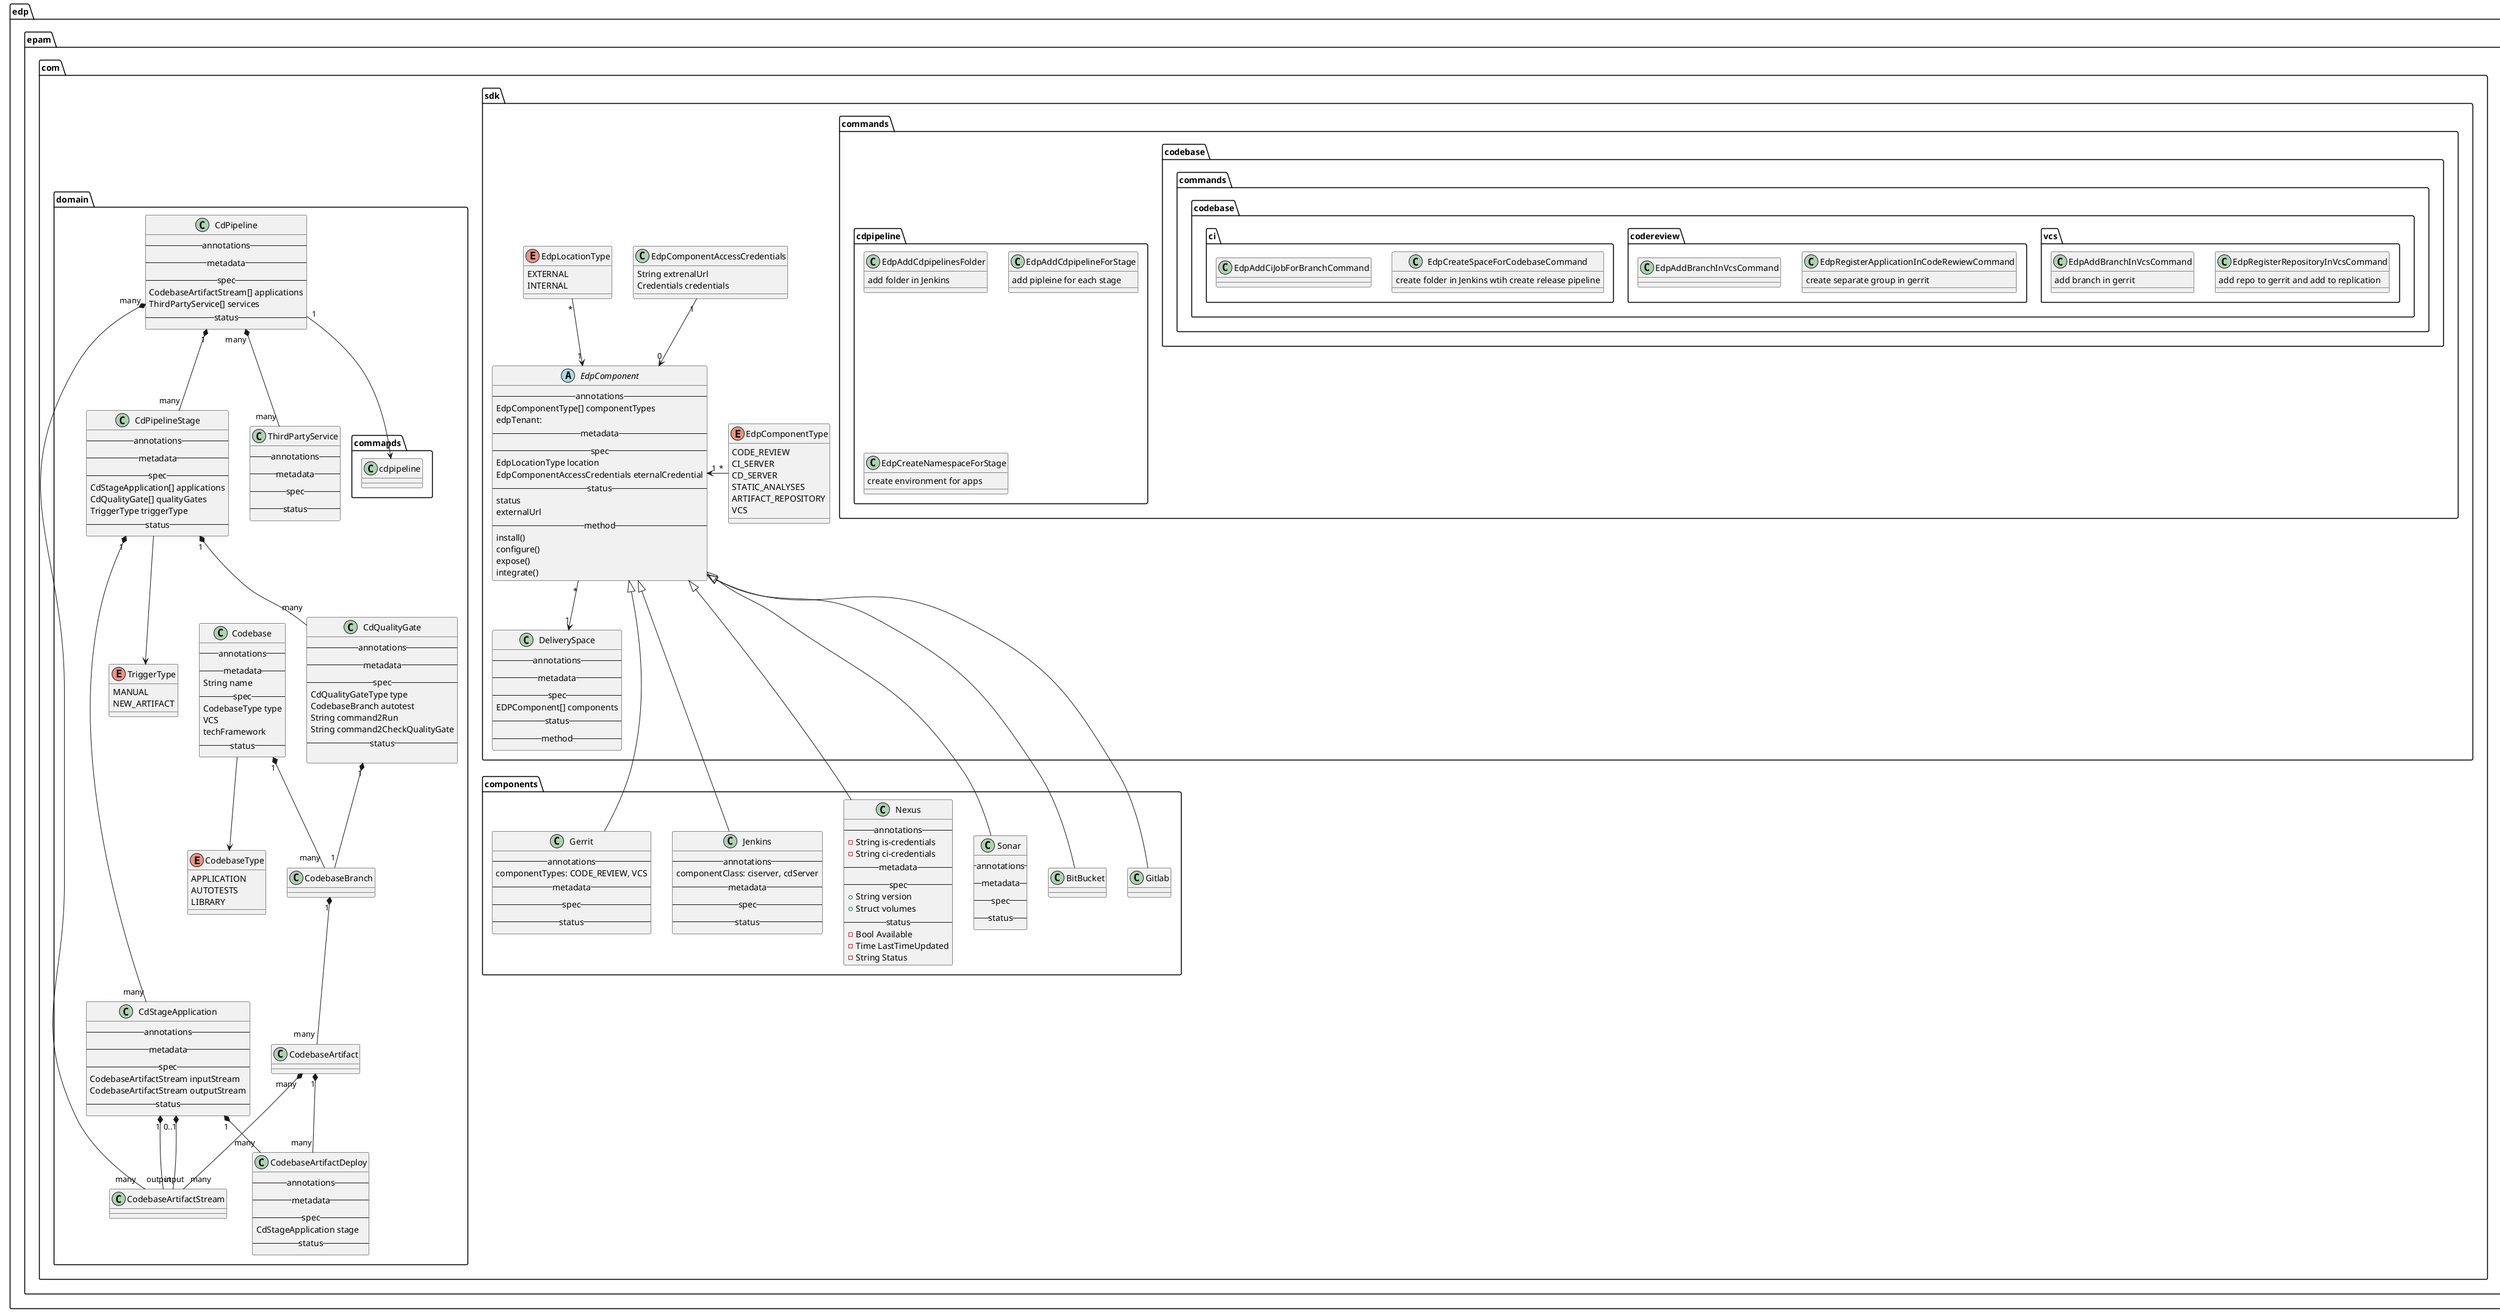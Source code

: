 @startuml

package edp.epam.com {

  package sdk {
    class DeliverySpace {
      -- annotations --
      -- metadata --
      -- spec --
      EDPComponent[] components
      -- status --
      -- method --
    }


    enum EdpComponentType {
      CODE_REVIEW
      CI_SERVER
      CD_SERVER
      STATIC_ANALYSES
      ARTIFACT_REPOSITORY
      VCS
    }

    EdpComponentType "*" -left-> "1" EdpComponent

    enum EdpLocationType {
      EXTERNAL
      INTERNAL
    }
    EdpLocationType "*" --> "1" EdpComponent

    class EdpComponentAccessCredentials {
      String extrenalUrl
      Credentials credentials
    }
    EdpComponentAccessCredentials "1" --> "0" EdpComponent


    abstract class EdpComponent {
      -- annotations --
      EdpComponentType[] componentTypes
      edpTenant:
      -- metadata --
      -- spec --
      EdpLocationType location
      EdpComponentAccessCredentials eternalCredential
      -- status --
      status
      externalUrl
      -- method --
      install()
      configure()
      expose()
      integrate()
    }
    EdpComponent "*" --> "1" DeliverySpace

    package commands.codebase {
      package commands.codebase.vcs {
        class EdpRegisterRepositoryInVcsCommand {
          add repo to gerrit and add to replication
        }
        class EdpAddBranchInVcsCommand {
          add branch in gerrit
        }
      }
      package commands.codebase.codereview {
        class EdpRegisterApplicationInCodeRewiewCommand {
          create separate group in gerrit
        }
        class EdpAddBranchInVcsCommand {
        }
      }
      package commands.codebase.ci {
        class EdpCreateSpaceForCodebaseCommand {
          create folder in Jenkins wtih create release pipeline
        }
        class EdpAddCiJobForBranchCommand {
        }
      }
    }
    package commands.cdpipeline {
      class EdpAddCdpipelinesFolder {
        add folder in Jenkins
      }
      class EdpAddCdpipelineForStage {
        add pipleine for each stage
      }
      class EdpCreateNamespaceForStage {
        create environment for apps
      }
    }
  }

  package domain {


    class Codebase {
      -- annotations --
      -- metadata --
      String name
      -- spec --
      CodebaseType type
      VCS
      techFramework
      -- status --
    }

    enum CodebaseType {
      APPLICATION
      AUTOTESTS
      LIBRARY
    }
    Codebase --> CodebaseType


    class ThirdPartyService {
      -- annotations --
      -- metadata --
      -- spec --
      -- status --
    }

    class CodebaseBranch {
    }
    Codebase "1" *-- "many" CodebaseBranch


    class CodebaseArtifact {
    }
    CodebaseBranch "1" *-- "many" CodebaseArtifact

    class CodebaseArtifactStream {
    }
    CodebaseArtifact "many" *-- "many" CodebaseArtifactStream


    class CodebaseArtifactDeploy {
      -- annotations --
      -- metadata --
      -- spec --
        CdStageApplication stage
      -- status --
    }
    CodebaseArtifact "1" *-- "many" CodebaseArtifactDeploy

    class CdPipeline {
      -- annotations --
      -- metadata --
      -- spec --
        CodebaseArtifactStream[] applications
        ThirdPartyService[] services
      -- status --
    }
    CdPipeline "1" --> "*" commands.cdpipeline
    CdPipeline "many" *-- "many" CodebaseArtifactStream
    CdPipeline "many" *-- "many" ThirdPartyService

    class CdPipelineStage {
      -- annotations --
      -- metadata --
      -- spec --
        CdStageApplication[] applications
        CdQualityGate[] qualityGates
        TriggerType triggerType
      -- status --
    }
    CdPipelineStage "1" *-- "many" CdStageApplication
    CdPipelineStage "1" *-- "many" CdQualityGate

    enum TriggerType {
      MANUAL
      NEW_ARTIFACT
    }
    CdPipelineStage --> TriggerType

    class CdStageApplication {
      -- annotations --
      -- metadata --
      -- spec --
        CodebaseArtifactStream inputStream
        CodebaseArtifactStream outputStream
      -- status --
    }
    CdStageApplication "1" *-- "input" CodebaseArtifactStream
    CdStageApplication "0..1" *-- "output" CodebaseArtifactStream
    CdStageApplication "1" *-- "many" CodebaseArtifactDeploy

    CdPipeline "1" *-- "many" CdPipelineStage

    class CdQualityGate {
      -- annotations --
      -- metadata --
      -- spec --
        CdQualityGateType type
        CodebaseBranch autotest
        String command2Run
        String command2CheckQualityGate
      -- status --

    }
    CdQualityGate "1" *-- "1" CodebaseBranch


  }

  package components {
    class Gerrit {
      -- annotations --
      componentTypes: CODE_REVIEW, VCS
      -- metadata --
      -- spec --
      -- status --
    }

    class Jenkins {
      -- annotations --
      componentClass: ciserver, cdServer
      -- metadata --
      -- spec --
      -- status --
    }

    class Nexus {
      -- annotations --
      - String is-credentials
      - String ci-credentials
      -- metadata --
      -- spec --
	  + String version
      + Struct volumes
      -- status --
      - Bool Available
      - Time LastTimeUpdated
      - String Status
    }

    class Sonar {
      -- annotations --
      -- metadata --
      -- spec --
      -- status --
    }

    class BitBucket {
    }


    class Gitlab {
    }
    EdpComponent<|---Gerrit
    EdpComponent<|---Jenkins
    EdpComponent<|---Nexus
    EdpComponent<|---Sonar
    EdpComponent<|---BitBucket
    EdpComponent<|---Gitlab
  }
}

@enduml